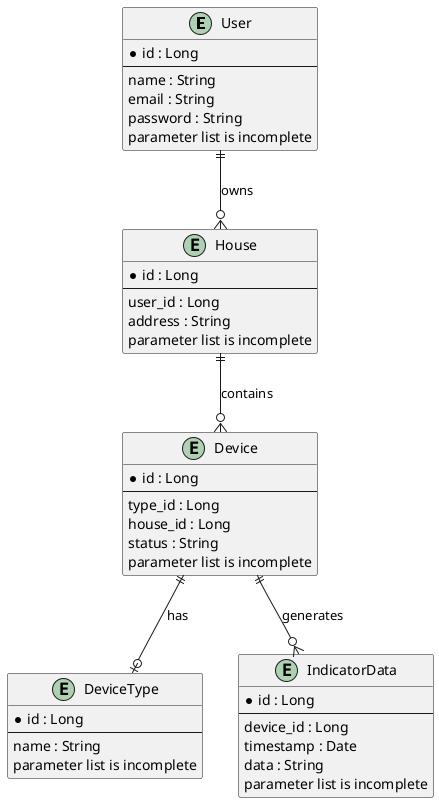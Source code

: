 @startuml
entity "User" as user {
    * id : Long
    --
    name : String
    email : String
    password : String
    parameter list is incomplete
}

entity "House" as house {
    * id : Long
    --
    user_id : Long
    address : String
    parameter list is incomplete
}

entity "Device" as device {
    * id : Long
    --
    type_id : Long
    house_id : Long
    status : String
    parameter list is incomplete
}

entity "DeviceType" as deviceType {
    * id : Long
    --
    name : String
    parameter list is incomplete
}

entity "IndicatorData" as indicatorData {
    * id : Long
    --
    device_id : Long
    timestamp : Date
    data : String
    parameter list is incomplete
}

user ||--o{ house : "owns"
house ||--o{ device : "contains"
device ||--o| deviceType : "has"
device ||--o{ indicatorData : "generates"
@enduml